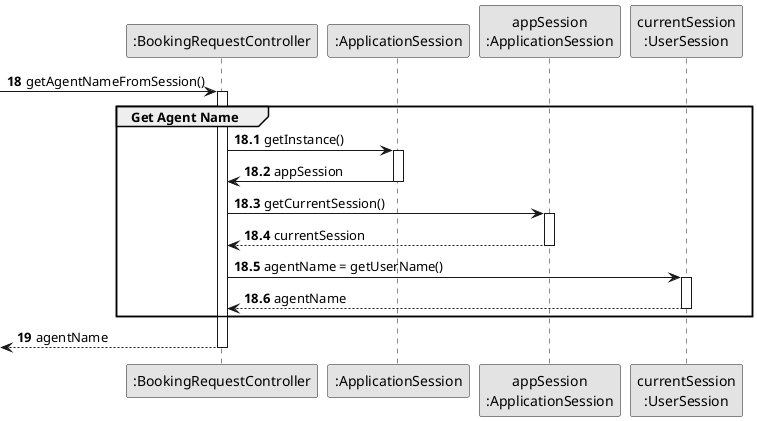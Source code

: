 @startuml
skinparam monochrome true
skinparam packageStyle rectangle
skinparam shadowing false



'hide footbox
participant ":BookingRequestController" as CTRL

participant ":ApplicationSession" as _APP
participant "appSession\n:ApplicationSession" as APP
participant "currentSession\n:UserSession" as SESSION

autonumber 18
-> CTRL : getAgentNameFromSession()
autonumber 18.1

activate CTRL

    group Get Agent Name

       CTRL -> _APP: getInstance()
       activate _APP
           _APP -> CTRL: appSession
       deactivate _APP

       CTRL -> APP: getCurrentSession()
       activate APP

           APP --> CTRL: currentSession
       deactivate APP

       CTRL -> SESSION: agentName = getUserName()
       activate SESSION

           SESSION --> CTRL: agentName
       deactivate SESSION

    end
    autonumber 19

    <-- CTRL : agentName
deactivate CTRL

@enduml